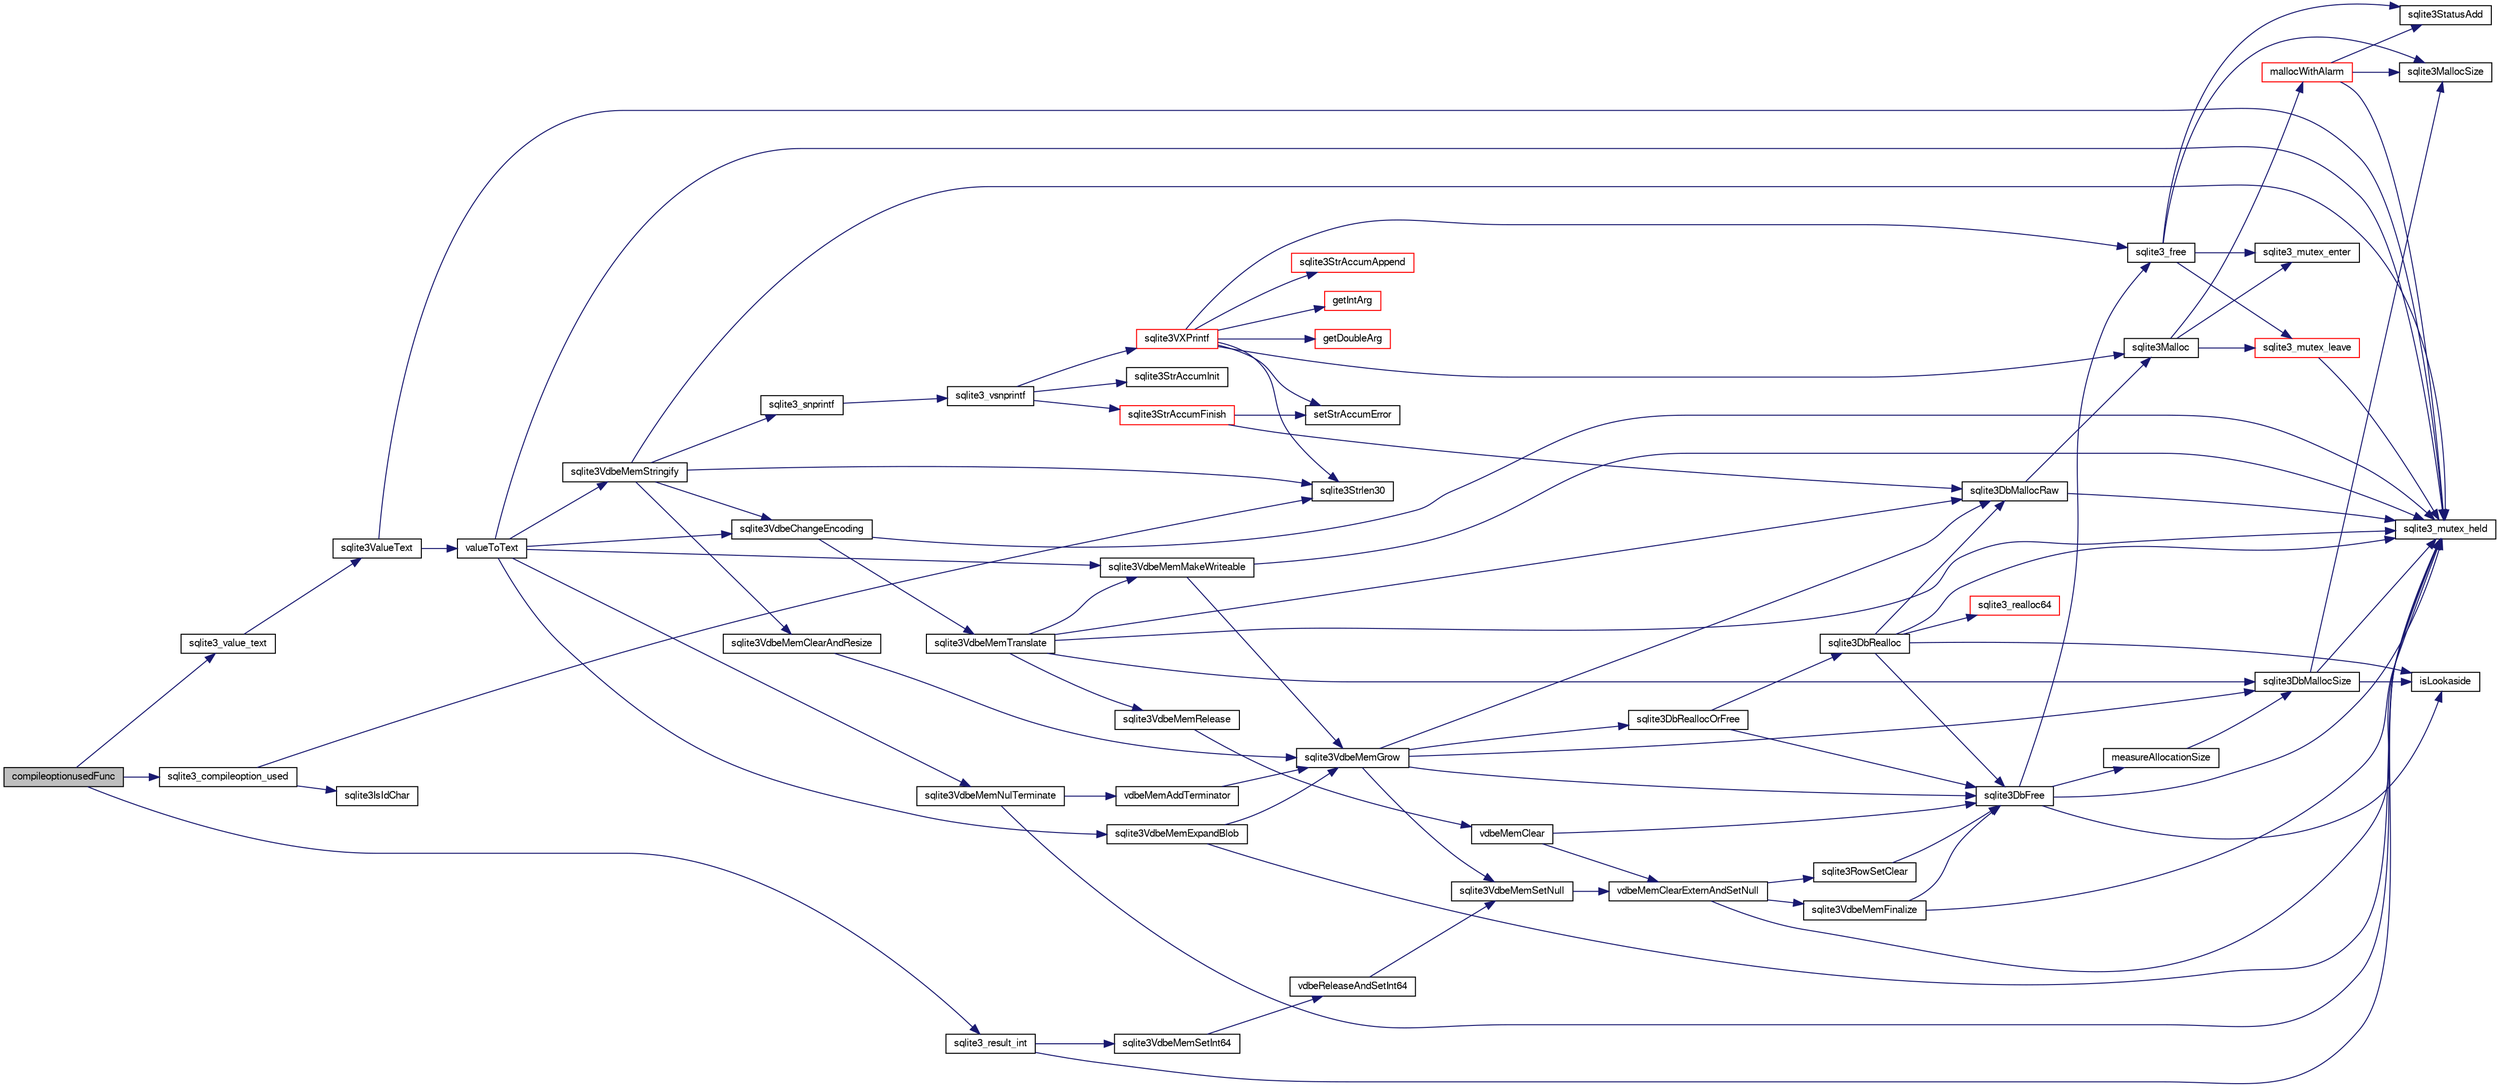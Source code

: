 digraph "compileoptionusedFunc"
{
  edge [fontname="FreeSans",fontsize="10",labelfontname="FreeSans",labelfontsize="10"];
  node [fontname="FreeSans",fontsize="10",shape=record];
  rankdir="LR";
  Node62291 [label="compileoptionusedFunc",height=0.2,width=0.4,color="black", fillcolor="grey75", style="filled", fontcolor="black"];
  Node62291 -> Node62292 [color="midnightblue",fontsize="10",style="solid",fontname="FreeSans"];
  Node62292 [label="sqlite3_value_text",height=0.2,width=0.4,color="black", fillcolor="white", style="filled",URL="$sqlite3_8c.html#aef2ace3239e6dd59c74110faa70f8171"];
  Node62292 -> Node62293 [color="midnightblue",fontsize="10",style="solid",fontname="FreeSans"];
  Node62293 [label="sqlite3ValueText",height=0.2,width=0.4,color="black", fillcolor="white", style="filled",URL="$sqlite3_8c.html#ad567a94e52d1adf81f4857fdba00a59b"];
  Node62293 -> Node62294 [color="midnightblue",fontsize="10",style="solid",fontname="FreeSans"];
  Node62294 [label="sqlite3_mutex_held",height=0.2,width=0.4,color="black", fillcolor="white", style="filled",URL="$sqlite3_8c.html#acf77da68932b6bc163c5e68547ecc3e7"];
  Node62293 -> Node62295 [color="midnightblue",fontsize="10",style="solid",fontname="FreeSans"];
  Node62295 [label="valueToText",height=0.2,width=0.4,color="black", fillcolor="white", style="filled",URL="$sqlite3_8c.html#abded1c4848e5c5901949c02af499044c"];
  Node62295 -> Node62294 [color="midnightblue",fontsize="10",style="solid",fontname="FreeSans"];
  Node62295 -> Node62296 [color="midnightblue",fontsize="10",style="solid",fontname="FreeSans"];
  Node62296 [label="sqlite3VdbeMemExpandBlob",height=0.2,width=0.4,color="black", fillcolor="white", style="filled",URL="$sqlite3_8c.html#afa1d06c05f058623f190c05aac4a5c7c"];
  Node62296 -> Node62294 [color="midnightblue",fontsize="10",style="solid",fontname="FreeSans"];
  Node62296 -> Node62297 [color="midnightblue",fontsize="10",style="solid",fontname="FreeSans"];
  Node62297 [label="sqlite3VdbeMemGrow",height=0.2,width=0.4,color="black", fillcolor="white", style="filled",URL="$sqlite3_8c.html#aba753c9690ae0ba31b5100945cf29447"];
  Node62297 -> Node62298 [color="midnightblue",fontsize="10",style="solid",fontname="FreeSans"];
  Node62298 [label="sqlite3DbMallocSize",height=0.2,width=0.4,color="black", fillcolor="white", style="filled",URL="$sqlite3_8c.html#aa397e5a8a03495203a0767abf0a71f86"];
  Node62298 -> Node62299 [color="midnightblue",fontsize="10",style="solid",fontname="FreeSans"];
  Node62299 [label="sqlite3MallocSize",height=0.2,width=0.4,color="black", fillcolor="white", style="filled",URL="$sqlite3_8c.html#acf5d2a5f35270bafb050bd2def576955"];
  Node62298 -> Node62294 [color="midnightblue",fontsize="10",style="solid",fontname="FreeSans"];
  Node62298 -> Node62300 [color="midnightblue",fontsize="10",style="solid",fontname="FreeSans"];
  Node62300 [label="isLookaside",height=0.2,width=0.4,color="black", fillcolor="white", style="filled",URL="$sqlite3_8c.html#a770fa05ff9717b75e16f4d968a77b897"];
  Node62297 -> Node62301 [color="midnightblue",fontsize="10",style="solid",fontname="FreeSans"];
  Node62301 [label="sqlite3DbReallocOrFree",height=0.2,width=0.4,color="black", fillcolor="white", style="filled",URL="$sqlite3_8c.html#a532a9fd62eeb46b61885a0fff075231c"];
  Node62301 -> Node62302 [color="midnightblue",fontsize="10",style="solid",fontname="FreeSans"];
  Node62302 [label="sqlite3DbRealloc",height=0.2,width=0.4,color="black", fillcolor="white", style="filled",URL="$sqlite3_8c.html#ae028f4902a9d29bcaf310ff289ee87dc"];
  Node62302 -> Node62294 [color="midnightblue",fontsize="10",style="solid",fontname="FreeSans"];
  Node62302 -> Node62303 [color="midnightblue",fontsize="10",style="solid",fontname="FreeSans"];
  Node62303 [label="sqlite3DbMallocRaw",height=0.2,width=0.4,color="black", fillcolor="white", style="filled",URL="$sqlite3_8c.html#abbe8be0cf7175e11ddc3e2218fad924e"];
  Node62303 -> Node62294 [color="midnightblue",fontsize="10",style="solid",fontname="FreeSans"];
  Node62303 -> Node62304 [color="midnightblue",fontsize="10",style="solid",fontname="FreeSans"];
  Node62304 [label="sqlite3Malloc",height=0.2,width=0.4,color="black", fillcolor="white", style="filled",URL="$sqlite3_8c.html#a361a2eaa846b1885f123abe46f5d8b2b"];
  Node62304 -> Node62305 [color="midnightblue",fontsize="10",style="solid",fontname="FreeSans"];
  Node62305 [label="sqlite3_mutex_enter",height=0.2,width=0.4,color="black", fillcolor="white", style="filled",URL="$sqlite3_8c.html#a1c12cde690bd89f104de5cbad12a6bf5"];
  Node62304 -> Node62306 [color="midnightblue",fontsize="10",style="solid",fontname="FreeSans"];
  Node62306 [label="mallocWithAlarm",height=0.2,width=0.4,color="red", fillcolor="white", style="filled",URL="$sqlite3_8c.html#ab070d5cf8e48ec8a6a43cf025d48598b"];
  Node62306 -> Node62294 [color="midnightblue",fontsize="10",style="solid",fontname="FreeSans"];
  Node62306 -> Node62299 [color="midnightblue",fontsize="10",style="solid",fontname="FreeSans"];
  Node62306 -> Node62312 [color="midnightblue",fontsize="10",style="solid",fontname="FreeSans"];
  Node62312 [label="sqlite3StatusAdd",height=0.2,width=0.4,color="black", fillcolor="white", style="filled",URL="$sqlite3_8c.html#afa029f93586aeab4cc85360905dae9cd"];
  Node62304 -> Node62310 [color="midnightblue",fontsize="10",style="solid",fontname="FreeSans"];
  Node62310 [label="sqlite3_mutex_leave",height=0.2,width=0.4,color="red", fillcolor="white", style="filled",URL="$sqlite3_8c.html#a5838d235601dbd3c1fa993555c6bcc93"];
  Node62310 -> Node62294 [color="midnightblue",fontsize="10",style="solid",fontname="FreeSans"];
  Node62302 -> Node62300 [color="midnightblue",fontsize="10",style="solid",fontname="FreeSans"];
  Node62302 -> Node62313 [color="midnightblue",fontsize="10",style="solid",fontname="FreeSans"];
  Node62313 [label="sqlite3DbFree",height=0.2,width=0.4,color="black", fillcolor="white", style="filled",URL="$sqlite3_8c.html#ac70ab821a6607b4a1b909582dc37a069"];
  Node62313 -> Node62294 [color="midnightblue",fontsize="10",style="solid",fontname="FreeSans"];
  Node62313 -> Node62314 [color="midnightblue",fontsize="10",style="solid",fontname="FreeSans"];
  Node62314 [label="measureAllocationSize",height=0.2,width=0.4,color="black", fillcolor="white", style="filled",URL="$sqlite3_8c.html#a45731e644a22fdb756e2b6337224217a"];
  Node62314 -> Node62298 [color="midnightblue",fontsize="10",style="solid",fontname="FreeSans"];
  Node62313 -> Node62300 [color="midnightblue",fontsize="10",style="solid",fontname="FreeSans"];
  Node62313 -> Node62315 [color="midnightblue",fontsize="10",style="solid",fontname="FreeSans"];
  Node62315 [label="sqlite3_free",height=0.2,width=0.4,color="black", fillcolor="white", style="filled",URL="$sqlite3_8c.html#a6552349e36a8a691af5487999ab09519"];
  Node62315 -> Node62305 [color="midnightblue",fontsize="10",style="solid",fontname="FreeSans"];
  Node62315 -> Node62312 [color="midnightblue",fontsize="10",style="solid",fontname="FreeSans"];
  Node62315 -> Node62299 [color="midnightblue",fontsize="10",style="solid",fontname="FreeSans"];
  Node62315 -> Node62310 [color="midnightblue",fontsize="10",style="solid",fontname="FreeSans"];
  Node62302 -> Node62316 [color="midnightblue",fontsize="10",style="solid",fontname="FreeSans"];
  Node62316 [label="sqlite3_realloc64",height=0.2,width=0.4,color="red", fillcolor="white", style="filled",URL="$sqlite3_8c.html#a3765a714077ee547e811034236dc9ecd"];
  Node62301 -> Node62313 [color="midnightblue",fontsize="10",style="solid",fontname="FreeSans"];
  Node62297 -> Node62313 [color="midnightblue",fontsize="10",style="solid",fontname="FreeSans"];
  Node62297 -> Node62303 [color="midnightblue",fontsize="10",style="solid",fontname="FreeSans"];
  Node62297 -> Node62413 [color="midnightblue",fontsize="10",style="solid",fontname="FreeSans"];
  Node62413 [label="sqlite3VdbeMemSetNull",height=0.2,width=0.4,color="black", fillcolor="white", style="filled",URL="$sqlite3_8c.html#ae01092c23aebaf8a3ebdf3954609b410"];
  Node62413 -> Node62414 [color="midnightblue",fontsize="10",style="solid",fontname="FreeSans"];
  Node62414 [label="vdbeMemClearExternAndSetNull",height=0.2,width=0.4,color="black", fillcolor="white", style="filled",URL="$sqlite3_8c.html#a29c41a360fb0e86b817777daf061230c"];
  Node62414 -> Node62294 [color="midnightblue",fontsize="10",style="solid",fontname="FreeSans"];
  Node62414 -> Node62415 [color="midnightblue",fontsize="10",style="solid",fontname="FreeSans"];
  Node62415 [label="sqlite3VdbeMemFinalize",height=0.2,width=0.4,color="black", fillcolor="white", style="filled",URL="$sqlite3_8c.html#a2568220f48ddef81b1c43e401042d9d2"];
  Node62415 -> Node62294 [color="midnightblue",fontsize="10",style="solid",fontname="FreeSans"];
  Node62415 -> Node62313 [color="midnightblue",fontsize="10",style="solid",fontname="FreeSans"];
  Node62414 -> Node62416 [color="midnightblue",fontsize="10",style="solid",fontname="FreeSans"];
  Node62416 [label="sqlite3RowSetClear",height=0.2,width=0.4,color="black", fillcolor="white", style="filled",URL="$sqlite3_8c.html#ae153de0cd969511a607e26deeca80342"];
  Node62416 -> Node62313 [color="midnightblue",fontsize="10",style="solid",fontname="FreeSans"];
  Node62295 -> Node62566 [color="midnightblue",fontsize="10",style="solid",fontname="FreeSans"];
  Node62566 [label="sqlite3VdbeChangeEncoding",height=0.2,width=0.4,color="black", fillcolor="white", style="filled",URL="$sqlite3_8c.html#aa7cf8e488bf8cf9ec18528f52a40de31"];
  Node62566 -> Node62294 [color="midnightblue",fontsize="10",style="solid",fontname="FreeSans"];
  Node62566 -> Node62567 [color="midnightblue",fontsize="10",style="solid",fontname="FreeSans"];
  Node62567 [label="sqlite3VdbeMemTranslate",height=0.2,width=0.4,color="black", fillcolor="white", style="filled",URL="$sqlite3_8c.html#adc5f07459f00d96ec7591be255d029f5"];
  Node62567 -> Node62294 [color="midnightblue",fontsize="10",style="solid",fontname="FreeSans"];
  Node62567 -> Node62421 [color="midnightblue",fontsize="10",style="solid",fontname="FreeSans"];
  Node62421 [label="sqlite3VdbeMemMakeWriteable",height=0.2,width=0.4,color="black", fillcolor="white", style="filled",URL="$sqlite3_8c.html#afabdd8032205a36c69ad191c6bbb6a34"];
  Node62421 -> Node62294 [color="midnightblue",fontsize="10",style="solid",fontname="FreeSans"];
  Node62421 -> Node62297 [color="midnightblue",fontsize="10",style="solid",fontname="FreeSans"];
  Node62567 -> Node62303 [color="midnightblue",fontsize="10",style="solid",fontname="FreeSans"];
  Node62567 -> Node62418 [color="midnightblue",fontsize="10",style="solid",fontname="FreeSans"];
  Node62418 [label="sqlite3VdbeMemRelease",height=0.2,width=0.4,color="black", fillcolor="white", style="filled",URL="$sqlite3_8c.html#a90606361dbeba88159fd6ff03fcc10cc"];
  Node62418 -> Node62419 [color="midnightblue",fontsize="10",style="solid",fontname="FreeSans"];
  Node62419 [label="vdbeMemClear",height=0.2,width=0.4,color="black", fillcolor="white", style="filled",URL="$sqlite3_8c.html#a489eef6e55ad0dadf67578726b935d12"];
  Node62419 -> Node62414 [color="midnightblue",fontsize="10",style="solid",fontname="FreeSans"];
  Node62419 -> Node62313 [color="midnightblue",fontsize="10",style="solid",fontname="FreeSans"];
  Node62567 -> Node62298 [color="midnightblue",fontsize="10",style="solid",fontname="FreeSans"];
  Node62295 -> Node62421 [color="midnightblue",fontsize="10",style="solid",fontname="FreeSans"];
  Node62295 -> Node62568 [color="midnightblue",fontsize="10",style="solid",fontname="FreeSans"];
  Node62568 [label="sqlite3VdbeMemNulTerminate",height=0.2,width=0.4,color="black", fillcolor="white", style="filled",URL="$sqlite3_8c.html#ad72ffa8a87fad7797ceeca0682df6aa3"];
  Node62568 -> Node62294 [color="midnightblue",fontsize="10",style="solid",fontname="FreeSans"];
  Node62568 -> Node62569 [color="midnightblue",fontsize="10",style="solid",fontname="FreeSans"];
  Node62569 [label="vdbeMemAddTerminator",height=0.2,width=0.4,color="black", fillcolor="white", style="filled",URL="$sqlite3_8c.html#a01c7c7c70bf090b2882bce28aa35c4c9"];
  Node62569 -> Node62297 [color="midnightblue",fontsize="10",style="solid",fontname="FreeSans"];
  Node62295 -> Node62570 [color="midnightblue",fontsize="10",style="solid",fontname="FreeSans"];
  Node62570 [label="sqlite3VdbeMemStringify",height=0.2,width=0.4,color="black", fillcolor="white", style="filled",URL="$sqlite3_8c.html#aaf8a4e6bd1059297d279570e30b7680a"];
  Node62570 -> Node62294 [color="midnightblue",fontsize="10",style="solid",fontname="FreeSans"];
  Node62570 -> Node62417 [color="midnightblue",fontsize="10",style="solid",fontname="FreeSans"];
  Node62417 [label="sqlite3VdbeMemClearAndResize",height=0.2,width=0.4,color="black", fillcolor="white", style="filled",URL="$sqlite3_8c.html#add082be4aa46084ecdf023cfac898231"];
  Node62417 -> Node62297 [color="midnightblue",fontsize="10",style="solid",fontname="FreeSans"];
  Node62570 -> Node62484 [color="midnightblue",fontsize="10",style="solid",fontname="FreeSans"];
  Node62484 [label="sqlite3_snprintf",height=0.2,width=0.4,color="black", fillcolor="white", style="filled",URL="$sqlite3_8c.html#aa2695a752e971577f5784122f2013c40"];
  Node62484 -> Node62485 [color="midnightblue",fontsize="10",style="solid",fontname="FreeSans"];
  Node62485 [label="sqlite3_vsnprintf",height=0.2,width=0.4,color="black", fillcolor="white", style="filled",URL="$sqlite3_8c.html#a0862c03aea71d62847e452aa655add42"];
  Node62485 -> Node62342 [color="midnightblue",fontsize="10",style="solid",fontname="FreeSans"];
  Node62342 [label="sqlite3StrAccumInit",height=0.2,width=0.4,color="black", fillcolor="white", style="filled",URL="$sqlite3_8c.html#aabf95e113b9d54d519cd15a56215f560"];
  Node62485 -> Node62343 [color="midnightblue",fontsize="10",style="solid",fontname="FreeSans"];
  Node62343 [label="sqlite3VXPrintf",height=0.2,width=0.4,color="red", fillcolor="white", style="filled",URL="$sqlite3_8c.html#a63c25806c9bd4a2b76f9a0eb232c6bde"];
  Node62343 -> Node62344 [color="midnightblue",fontsize="10",style="solid",fontname="FreeSans"];
  Node62344 [label="sqlite3StrAccumAppend",height=0.2,width=0.4,color="red", fillcolor="white", style="filled",URL="$sqlite3_8c.html#a56664fa33def33c5a5245b623441d5e0"];
  Node62343 -> Node62351 [color="midnightblue",fontsize="10",style="solid",fontname="FreeSans"];
  Node62351 [label="getIntArg",height=0.2,width=0.4,color="red", fillcolor="white", style="filled",URL="$sqlite3_8c.html#abff258963dbd9205fb299851a64c67be"];
  Node62343 -> Node62304 [color="midnightblue",fontsize="10",style="solid",fontname="FreeSans"];
  Node62343 -> Node62347 [color="midnightblue",fontsize="10",style="solid",fontname="FreeSans"];
  Node62347 [label="setStrAccumError",height=0.2,width=0.4,color="black", fillcolor="white", style="filled",URL="$sqlite3_8c.html#a3dc479a1fc8ba1ab8edfe51f8a0b102c"];
  Node62343 -> Node62357 [color="midnightblue",fontsize="10",style="solid",fontname="FreeSans"];
  Node62357 [label="getDoubleArg",height=0.2,width=0.4,color="red", fillcolor="white", style="filled",URL="$sqlite3_8c.html#a1cf25120072c85bd261983b24c12c3d9"];
  Node62343 -> Node62362 [color="midnightblue",fontsize="10",style="solid",fontname="FreeSans"];
  Node62362 [label="sqlite3Strlen30",height=0.2,width=0.4,color="black", fillcolor="white", style="filled",URL="$sqlite3_8c.html#a3dcd80ba41f1a308193dee74857b62a7"];
  Node62343 -> Node62315 [color="midnightblue",fontsize="10",style="solid",fontname="FreeSans"];
  Node62485 -> Node62367 [color="midnightblue",fontsize="10",style="solid",fontname="FreeSans"];
  Node62367 [label="sqlite3StrAccumFinish",height=0.2,width=0.4,color="red", fillcolor="white", style="filled",URL="$sqlite3_8c.html#adb7f26b10ac1b847db6f000ef4c2e2ba"];
  Node62367 -> Node62303 [color="midnightblue",fontsize="10",style="solid",fontname="FreeSans"];
  Node62367 -> Node62347 [color="midnightblue",fontsize="10",style="solid",fontname="FreeSans"];
  Node62570 -> Node62362 [color="midnightblue",fontsize="10",style="solid",fontname="FreeSans"];
  Node62570 -> Node62566 [color="midnightblue",fontsize="10",style="solid",fontname="FreeSans"];
  Node62291 -> Node62442 [color="midnightblue",fontsize="10",style="solid",fontname="FreeSans"];
  Node62442 [label="sqlite3_result_int",height=0.2,width=0.4,color="black", fillcolor="white", style="filled",URL="$sqlite3_8c.html#a1e02f9d7125c65996cec3d6b305c5386"];
  Node62442 -> Node62294 [color="midnightblue",fontsize="10",style="solid",fontname="FreeSans"];
  Node62442 -> Node62443 [color="midnightblue",fontsize="10",style="solid",fontname="FreeSans"];
  Node62443 [label="sqlite3VdbeMemSetInt64",height=0.2,width=0.4,color="black", fillcolor="white", style="filled",URL="$sqlite3_8c.html#a57c5843cac8f6180ee994267a23f86a3"];
  Node62443 -> Node62444 [color="midnightblue",fontsize="10",style="solid",fontname="FreeSans"];
  Node62444 [label="vdbeReleaseAndSetInt64",height=0.2,width=0.4,color="black", fillcolor="white", style="filled",URL="$sqlite3_8c.html#abdcd42be8fe3e9bff2493533da9b5697"];
  Node62444 -> Node62413 [color="midnightblue",fontsize="10",style="solid",fontname="FreeSans"];
  Node62291 -> Node62571 [color="midnightblue",fontsize="10",style="solid",fontname="FreeSans"];
  Node62571 [label="sqlite3_compileoption_used",height=0.2,width=0.4,color="black", fillcolor="white", style="filled",URL="$sqlite3_8c.html#a4d132910136dc71aadc0731ddace8912"];
  Node62571 -> Node62362 [color="midnightblue",fontsize="10",style="solid",fontname="FreeSans"];
  Node62571 -> Node62572 [color="midnightblue",fontsize="10",style="solid",fontname="FreeSans"];
  Node62572 [label="sqlite3IsIdChar",height=0.2,width=0.4,color="black", fillcolor="white", style="filled",URL="$sqlite3_8c.html#a1f47ecef66dd22ee0124ff472349f5e1"];
}
